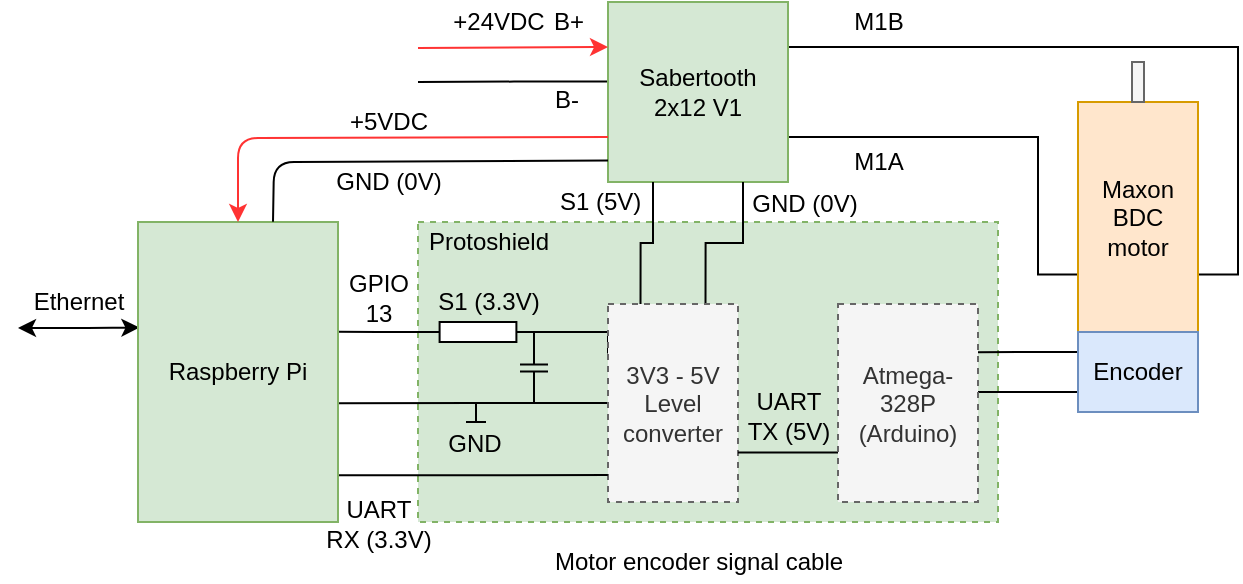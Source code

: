 <mxfile version="14.1.8" type="device"><diagram id="ILFl8UoplOHbRbd5aDXf" name="Page-1"><mxGraphModel dx="653" dy="513" grid="1" gridSize="10" guides="1" tooltips="1" connect="1" arrows="1" fold="1" page="1" pageScale="1" pageWidth="850" pageHeight="1100" math="0" shadow="0"><root><mxCell id="0"/><mxCell id="1" parent="0"/><mxCell id="5PJxA-sC2fRsAw3X1bTO-3" value="" style="rounded=0;whiteSpace=wrap;html=1;fillColor=#d5e8d4;strokeColor=#82b366;dashed=1;" vertex="1" parent="1"><mxGeometry x="290" y="320" width="290" height="150" as="geometry"/></mxCell><mxCell id="5PJxA-sC2fRsAw3X1bTO-28" style="edgeStyle=orthogonalEdgeStyle;rounded=0;orthogonalLoop=1;jettySize=auto;html=1;exitX=1;exitY=0.75;exitDx=0;exitDy=0;entryX=0;entryY=0.75;entryDx=0;entryDy=0;endArrow=none;endFill=0;" edge="1" parent="1" source="lmuHjJvnyvzOTFXMLnAd-1" target="lmuHjJvnyvzOTFXMLnAd-2"><mxGeometry relative="1" as="geometry"><Array as="points"><mxPoint x="600" y="278"/><mxPoint x="600" y="346"/></Array></mxGeometry></mxCell><mxCell id="5PJxA-sC2fRsAw3X1bTO-29" style="edgeStyle=orthogonalEdgeStyle;rounded=0;orthogonalLoop=1;jettySize=auto;html=1;exitX=1;exitY=0.25;exitDx=0;exitDy=0;entryX=1;entryY=0.75;entryDx=0;entryDy=0;endArrow=none;endFill=0;" edge="1" parent="1" source="lmuHjJvnyvzOTFXMLnAd-1" target="lmuHjJvnyvzOTFXMLnAd-2"><mxGeometry relative="1" as="geometry"/></mxCell><mxCell id="5PJxA-sC2fRsAw3X1bTO-39" style="edgeStyle=orthogonalEdgeStyle;rounded=0;orthogonalLoop=1;jettySize=auto;html=1;exitX=0.006;exitY=0.442;exitDx=0;exitDy=0;endArrow=none;endFill=0;exitPerimeter=0;" edge="1" parent="1" source="lmuHjJvnyvzOTFXMLnAd-1"><mxGeometry relative="1" as="geometry"><mxPoint x="290" y="250" as="targetPoint"/></mxGeometry></mxCell><mxCell id="lmuHjJvnyvzOTFXMLnAd-1" value="Sabertooth&lt;br&gt;2x12 V1" style="rounded=0;whiteSpace=wrap;html=1;fillColor=#d5e8d4;strokeColor=#82b366;" parent="1" vertex="1"><mxGeometry x="385" y="210" width="90" height="90" as="geometry"/></mxCell><mxCell id="lmuHjJvnyvzOTFXMLnAd-2" value="Maxon BDC motor" style="rounded=0;whiteSpace=wrap;html=1;fillColor=#ffe6cc;strokeColor=#d79b00;" parent="1" vertex="1"><mxGeometry x="620" y="260" width="60" height="115" as="geometry"/></mxCell><mxCell id="lmuHjJvnyvzOTFXMLnAd-4" value="" style="endArrow=classic;startArrow=classic;html=1;entryX=0.007;entryY=0.352;entryDx=0;entryDy=0;entryPerimeter=0;" parent="1" target="lmuHjJvnyvzOTFXMLnAd-3" edge="1"><mxGeometry width="50" height="50" relative="1" as="geometry"><mxPoint x="90" y="373" as="sourcePoint"/><mxPoint x="140" y="330" as="targetPoint"/><Array as="points"><mxPoint x="130" y="373"/></Array></mxGeometry></mxCell><mxCell id="lmuHjJvnyvzOTFXMLnAd-5" value="Ethernet" style="text;html=1;align=center;verticalAlign=middle;resizable=0;points=[];autosize=1;" parent="1" vertex="1"><mxGeometry x="90" y="350" width="60" height="20" as="geometry"/></mxCell><mxCell id="5PJxA-sC2fRsAw3X1bTO-12" style="edgeStyle=orthogonalEdgeStyle;rounded=0;orthogonalLoop=1;jettySize=auto;html=1;exitX=1;exitY=0.5;exitDx=0;exitDy=0;exitPerimeter=0;entryX=0;entryY=0.25;entryDx=0;entryDy=0;endArrow=none;endFill=0;" edge="1" parent="1" source="lmuHjJvnyvzOTFXMLnAd-11" target="5PJxA-sC2fRsAw3X1bTO-11"><mxGeometry relative="1" as="geometry"/></mxCell><mxCell id="5PJxA-sC2fRsAw3X1bTO-20" style="edgeStyle=orthogonalEdgeStyle;rounded=0;orthogonalLoop=1;jettySize=auto;html=1;exitX=0;exitY=0.5;exitDx=0;exitDy=0;exitPerimeter=0;entryX=0.996;entryY=0.366;entryDx=0;entryDy=0;entryPerimeter=0;endArrow=none;endFill=0;" edge="1" parent="1" source="lmuHjJvnyvzOTFXMLnAd-11" target="lmuHjJvnyvzOTFXMLnAd-3"><mxGeometry relative="1" as="geometry"/></mxCell><mxCell id="lmuHjJvnyvzOTFXMLnAd-11" value="" style="pointerEvents=1;verticalLabelPosition=bottom;shadow=0;dashed=0;align=center;html=1;verticalAlign=top;shape=mxgraph.electrical.resistors.resistor_1;" parent="1" vertex="1"><mxGeometry x="290" y="370" width="60" height="10" as="geometry"/></mxCell><mxCell id="lmuHjJvnyvzOTFXMLnAd-16" style="edgeStyle=orthogonalEdgeStyle;rounded=0;orthogonalLoop=1;jettySize=auto;html=1;exitX=0;exitY=0.5;exitDx=0;exitDy=0;exitPerimeter=0;entryX=1;entryY=0.5;entryDx=0;entryDy=0;entryPerimeter=0;startArrow=none;startFill=0;endArrow=none;endFill=0;" parent="1" source="lmuHjJvnyvzOTFXMLnAd-14" target="lmuHjJvnyvzOTFXMLnAd-11" edge="1"><mxGeometry relative="1" as="geometry"><Array as="points"><mxPoint x="348" y="375"/></Array></mxGeometry></mxCell><mxCell id="lmuHjJvnyvzOTFXMLnAd-14" value="" style="pointerEvents=1;verticalLabelPosition=bottom;shadow=0;dashed=0;align=center;html=1;verticalAlign=top;shape=mxgraph.electrical.capacitors.capacitor_1;rotation=90;" parent="1" vertex="1"><mxGeometry x="330" y="386" width="36" height="14" as="geometry"/></mxCell><mxCell id="lmuHjJvnyvzOTFXMLnAd-18" value="" style="endArrow=none;html=1;" parent="1" edge="1"><mxGeometry width="50" height="50" relative="1" as="geometry"><mxPoint x="319" y="420" as="sourcePoint"/><mxPoint x="319" y="410" as="targetPoint"/><Array as="points"><mxPoint x="319" y="410"/></Array></mxGeometry></mxCell><mxCell id="lmuHjJvnyvzOTFXMLnAd-20" value="" style="endArrow=none;html=1;" parent="1" edge="1"><mxGeometry width="50" height="50" relative="1" as="geometry"><mxPoint x="314" y="420" as="sourcePoint"/><mxPoint x="324" y="420" as="targetPoint"/></mxGeometry></mxCell><mxCell id="lmuHjJvnyvzOTFXMLnAd-21" value="S1 (3.3V)" style="text;html=1;align=center;verticalAlign=middle;resizable=0;points=[];autosize=1;" parent="1" vertex="1"><mxGeometry x="290" y="350" width="70" height="20" as="geometry"/></mxCell><mxCell id="lmuHjJvnyvzOTFXMLnAd-22" value="GND" style="text;html=1;align=center;verticalAlign=middle;resizable=0;points=[];autosize=1;" parent="1" vertex="1"><mxGeometry x="298" y="421" width="40" height="20" as="geometry"/></mxCell><mxCell id="5PJxA-sC2fRsAw3X1bTO-26" style="edgeStyle=orthogonalEdgeStyle;rounded=0;orthogonalLoop=1;jettySize=auto;html=1;exitX=0;exitY=0.75;exitDx=0;exitDy=0;entryX=0.999;entryY=0.445;entryDx=0;entryDy=0;entryPerimeter=0;endArrow=none;endFill=0;" edge="1" parent="1" source="lmuHjJvnyvzOTFXMLnAd-25" target="5PJxA-sC2fRsAw3X1bTO-23"><mxGeometry relative="1" as="geometry"/></mxCell><mxCell id="5PJxA-sC2fRsAw3X1bTO-27" style="edgeStyle=orthogonalEdgeStyle;rounded=0;orthogonalLoop=1;jettySize=auto;html=1;exitX=0;exitY=0.25;exitDx=0;exitDy=0;entryX=0.99;entryY=0.244;entryDx=0;entryDy=0;entryPerimeter=0;endArrow=none;endFill=0;" edge="1" parent="1" source="lmuHjJvnyvzOTFXMLnAd-25" target="5PJxA-sC2fRsAw3X1bTO-23"><mxGeometry relative="1" as="geometry"/></mxCell><mxCell id="lmuHjJvnyvzOTFXMLnAd-25" value="Encoder" style="rounded=0;whiteSpace=wrap;html=1;fillColor=#dae8fc;strokeColor=#6c8ebf;" parent="1" vertex="1"><mxGeometry x="620" y="375" width="60" height="40" as="geometry"/></mxCell><mxCell id="lmuHjJvnyvzOTFXMLnAd-30" value="M1A" style="text;html=1;align=center;verticalAlign=middle;resizable=0;points=[];autosize=1;" parent="1" vertex="1"><mxGeometry x="500" y="280" width="40" height="20" as="geometry"/></mxCell><mxCell id="lmuHjJvnyvzOTFXMLnAd-31" value="M1B" style="text;html=1;align=center;verticalAlign=middle;resizable=0;points=[];autosize=1;" parent="1" vertex="1"><mxGeometry x="500" y="210" width="40" height="20" as="geometry"/></mxCell><mxCell id="lmuHjJvnyvzOTFXMLnAd-33" value="Motor encoder signal cable" style="text;html=1;align=center;verticalAlign=middle;resizable=0;points=[];autosize=1;" parent="1" vertex="1"><mxGeometry x="350" y="480" width="160" height="20" as="geometry"/></mxCell><mxCell id="5PJxA-sC2fRsAw3X1bTO-4" value="Protoshield" style="text;html=1;align=center;verticalAlign=middle;resizable=0;points=[];autosize=1;" vertex="1" parent="1"><mxGeometry x="285" y="320" width="80" height="20" as="geometry"/></mxCell><mxCell id="5PJxA-sC2fRsAw3X1bTO-8" value="GPIO&lt;br&gt;13" style="text;html=1;align=center;verticalAlign=middle;resizable=0;points=[];autosize=1;" vertex="1" parent="1"><mxGeometry x="245" y="343" width="50" height="30" as="geometry"/></mxCell><mxCell id="5PJxA-sC2fRsAw3X1bTO-13" style="edgeStyle=orthogonalEdgeStyle;rounded=0;orthogonalLoop=1;jettySize=auto;html=1;exitX=0.25;exitY=0;exitDx=0;exitDy=0;entryX=0.25;entryY=1;entryDx=0;entryDy=0;endArrow=none;endFill=0;" edge="1" parent="1" source="5PJxA-sC2fRsAw3X1bTO-11" target="lmuHjJvnyvzOTFXMLnAd-1"><mxGeometry relative="1" as="geometry"/></mxCell><mxCell id="5PJxA-sC2fRsAw3X1bTO-14" style="edgeStyle=orthogonalEdgeStyle;rounded=0;orthogonalLoop=1;jettySize=auto;html=1;exitX=0.75;exitY=0;exitDx=0;exitDy=0;entryX=0.75;entryY=1;entryDx=0;entryDy=0;endArrow=none;endFill=0;" edge="1" parent="1" source="5PJxA-sC2fRsAw3X1bTO-11" target="lmuHjJvnyvzOTFXMLnAd-1"><mxGeometry relative="1" as="geometry"/></mxCell><mxCell id="5PJxA-sC2fRsAw3X1bTO-19" style="edgeStyle=orthogonalEdgeStyle;rounded=0;orthogonalLoop=1;jettySize=auto;html=1;exitX=0;exitY=0.5;exitDx=0;exitDy=0;entryX=0.998;entryY=0.604;entryDx=0;entryDy=0;entryPerimeter=0;endArrow=none;endFill=0;" edge="1" parent="1" source="5PJxA-sC2fRsAw3X1bTO-11" target="lmuHjJvnyvzOTFXMLnAd-3"><mxGeometry relative="1" as="geometry"/></mxCell><mxCell id="5PJxA-sC2fRsAw3X1bTO-11" value="3V3 - 5V&lt;br&gt;Level converter" style="rounded=0;whiteSpace=wrap;html=1;dashed=1;fillColor=#f5f5f5;strokeColor=#666666;fontColor=#333333;" vertex="1" parent="1"><mxGeometry x="385" y="361" width="65" height="99" as="geometry"/></mxCell><UserObject label="S1 (5V)" link="https://app.diagrams.net/" id="5PJxA-sC2fRsAw3X1bTO-15"><mxCell style="text;whiteSpace=wrap;html=1;" vertex="1" parent="1"><mxGeometry x="359" y="296" width="160" height="30" as="geometry"/></mxCell></UserObject><mxCell id="5PJxA-sC2fRsAw3X1bTO-16" value="GND (0V)" style="text;html=1;align=center;verticalAlign=middle;resizable=0;points=[];autosize=1;" vertex="1" parent="1"><mxGeometry x="448" y="301" width="70" height="20" as="geometry"/></mxCell><mxCell id="5PJxA-sC2fRsAw3X1bTO-22" style="edgeStyle=orthogonalEdgeStyle;rounded=0;orthogonalLoop=1;jettySize=auto;html=1;exitX=0.992;exitY=0.844;exitDx=0;exitDy=0;entryX=-0.001;entryY=0.864;entryDx=0;entryDy=0;entryPerimeter=0;endArrow=none;endFill=0;exitPerimeter=0;" edge="1" parent="1" source="lmuHjJvnyvzOTFXMLnAd-3" target="5PJxA-sC2fRsAw3X1bTO-11"><mxGeometry relative="1" as="geometry"/></mxCell><mxCell id="lmuHjJvnyvzOTFXMLnAd-3" value="Raspberry Pi" style="rounded=0;whiteSpace=wrap;html=1;fillColor=#d5e8d4;strokeColor=#82b366;" parent="1" vertex="1"><mxGeometry x="150" y="320" width="100" height="150" as="geometry"/></mxCell><mxCell id="5PJxA-sC2fRsAw3X1bTO-21" value="UART&lt;br&gt;RX (3.3V)" style="text;html=1;align=center;verticalAlign=middle;resizable=0;points=[];autosize=1;" vertex="1" parent="1"><mxGeometry x="235" y="456" width="70" height="30" as="geometry"/></mxCell><mxCell id="5PJxA-sC2fRsAw3X1bTO-31" style="edgeStyle=orthogonalEdgeStyle;rounded=0;orthogonalLoop=1;jettySize=auto;html=1;exitX=0;exitY=0.75;exitDx=0;exitDy=0;entryX=1;entryY=0.75;entryDx=0;entryDy=0;endArrow=none;endFill=0;" edge="1" parent="1" source="5PJxA-sC2fRsAw3X1bTO-23" target="5PJxA-sC2fRsAw3X1bTO-11"><mxGeometry relative="1" as="geometry"/></mxCell><mxCell id="5PJxA-sC2fRsAw3X1bTO-23" value="Atmega-328P&lt;br&gt;(Arduino)" style="rounded=0;whiteSpace=wrap;html=1;dashed=1;fillColor=#f5f5f5;strokeColor=#666666;fontColor=#333333;" vertex="1" parent="1"><mxGeometry x="500" y="361" width="70" height="99" as="geometry"/></mxCell><mxCell id="5PJxA-sC2fRsAw3X1bTO-30" value="" style="rounded=0;whiteSpace=wrap;html=1;fillColor=#f5f5f5;strokeColor=#666666;fontColor=#333333;" vertex="1" parent="1"><mxGeometry x="647" y="240" width="6" height="20" as="geometry"/></mxCell><mxCell id="5PJxA-sC2fRsAw3X1bTO-32" value="UART&lt;br&gt;TX (5V)" style="text;html=1;align=center;verticalAlign=middle;resizable=0;points=[];autosize=1;" vertex="1" parent="1"><mxGeometry x="445" y="402" width="60" height="30" as="geometry"/></mxCell><mxCell id="5PJxA-sC2fRsAw3X1bTO-34" value="" style="endArrow=classic;html=1;entryX=0;entryY=0.25;entryDx=0;entryDy=0;fillColor=#f8cecc;strokeColor=#FF3333;" edge="1" parent="1" target="lmuHjJvnyvzOTFXMLnAd-1"><mxGeometry width="50" height="50" relative="1" as="geometry"><mxPoint x="290" y="233" as="sourcePoint"/><mxPoint x="330" y="180" as="targetPoint"/></mxGeometry></mxCell><mxCell id="5PJxA-sC2fRsAw3X1bTO-35" value="+24VDC" style="text;html=1;align=center;verticalAlign=middle;resizable=0;points=[];autosize=1;" vertex="1" parent="1"><mxGeometry x="300" y="210" width="60" height="20" as="geometry"/></mxCell><mxCell id="5PJxA-sC2fRsAw3X1bTO-36" value="" style="endArrow=classic;html=1;exitX=0;exitY=0.75;exitDx=0;exitDy=0;entryX=0.5;entryY=0;entryDx=0;entryDy=0;strokeColor=#FF3333;" edge="1" parent="1" source="lmuHjJvnyvzOTFXMLnAd-1" target="lmuHjJvnyvzOTFXMLnAd-3"><mxGeometry width="50" height="50" relative="1" as="geometry"><mxPoint x="310" y="310" as="sourcePoint"/><mxPoint x="360" y="260" as="targetPoint"/><Array as="points"><mxPoint x="200" y="278"/></Array></mxGeometry></mxCell><mxCell id="5PJxA-sC2fRsAw3X1bTO-37" value="+5VDC" style="text;html=1;align=center;verticalAlign=middle;resizable=0;points=[];autosize=1;" vertex="1" parent="1"><mxGeometry x="250" y="260" width="50" height="20" as="geometry"/></mxCell><mxCell id="5PJxA-sC2fRsAw3X1bTO-38" value="B+" style="text;html=1;align=center;verticalAlign=middle;resizable=0;points=[];autosize=1;" vertex="1" parent="1"><mxGeometry x="350" y="210" width="30" height="20" as="geometry"/></mxCell><mxCell id="5PJxA-sC2fRsAw3X1bTO-40" value="B-" style="text;html=1;align=center;verticalAlign=middle;resizable=0;points=[];autosize=1;" vertex="1" parent="1"><mxGeometry x="349" y="249" width="30" height="20" as="geometry"/></mxCell><mxCell id="5PJxA-sC2fRsAw3X1bTO-41" value="" style="endArrow=none;html=1;strokeColor=#000000;entryX=0;entryY=0.881;entryDx=0;entryDy=0;entryPerimeter=0;exitX=0.675;exitY=-0.001;exitDx=0;exitDy=0;exitPerimeter=0;" edge="1" parent="1" source="lmuHjJvnyvzOTFXMLnAd-3" target="lmuHjJvnyvzOTFXMLnAd-1"><mxGeometry width="50" height="50" relative="1" as="geometry"><mxPoint x="310" y="330" as="sourcePoint"/><mxPoint x="360" y="280" as="targetPoint"/><Array as="points"><mxPoint x="218" y="290"/></Array></mxGeometry></mxCell><mxCell id="5PJxA-sC2fRsAw3X1bTO-42" value="GND (0V)" style="text;html=1;align=center;verticalAlign=middle;resizable=0;points=[];autosize=1;" vertex="1" parent="1"><mxGeometry x="240" y="290" width="70" height="20" as="geometry"/></mxCell></root></mxGraphModel></diagram></mxfile>